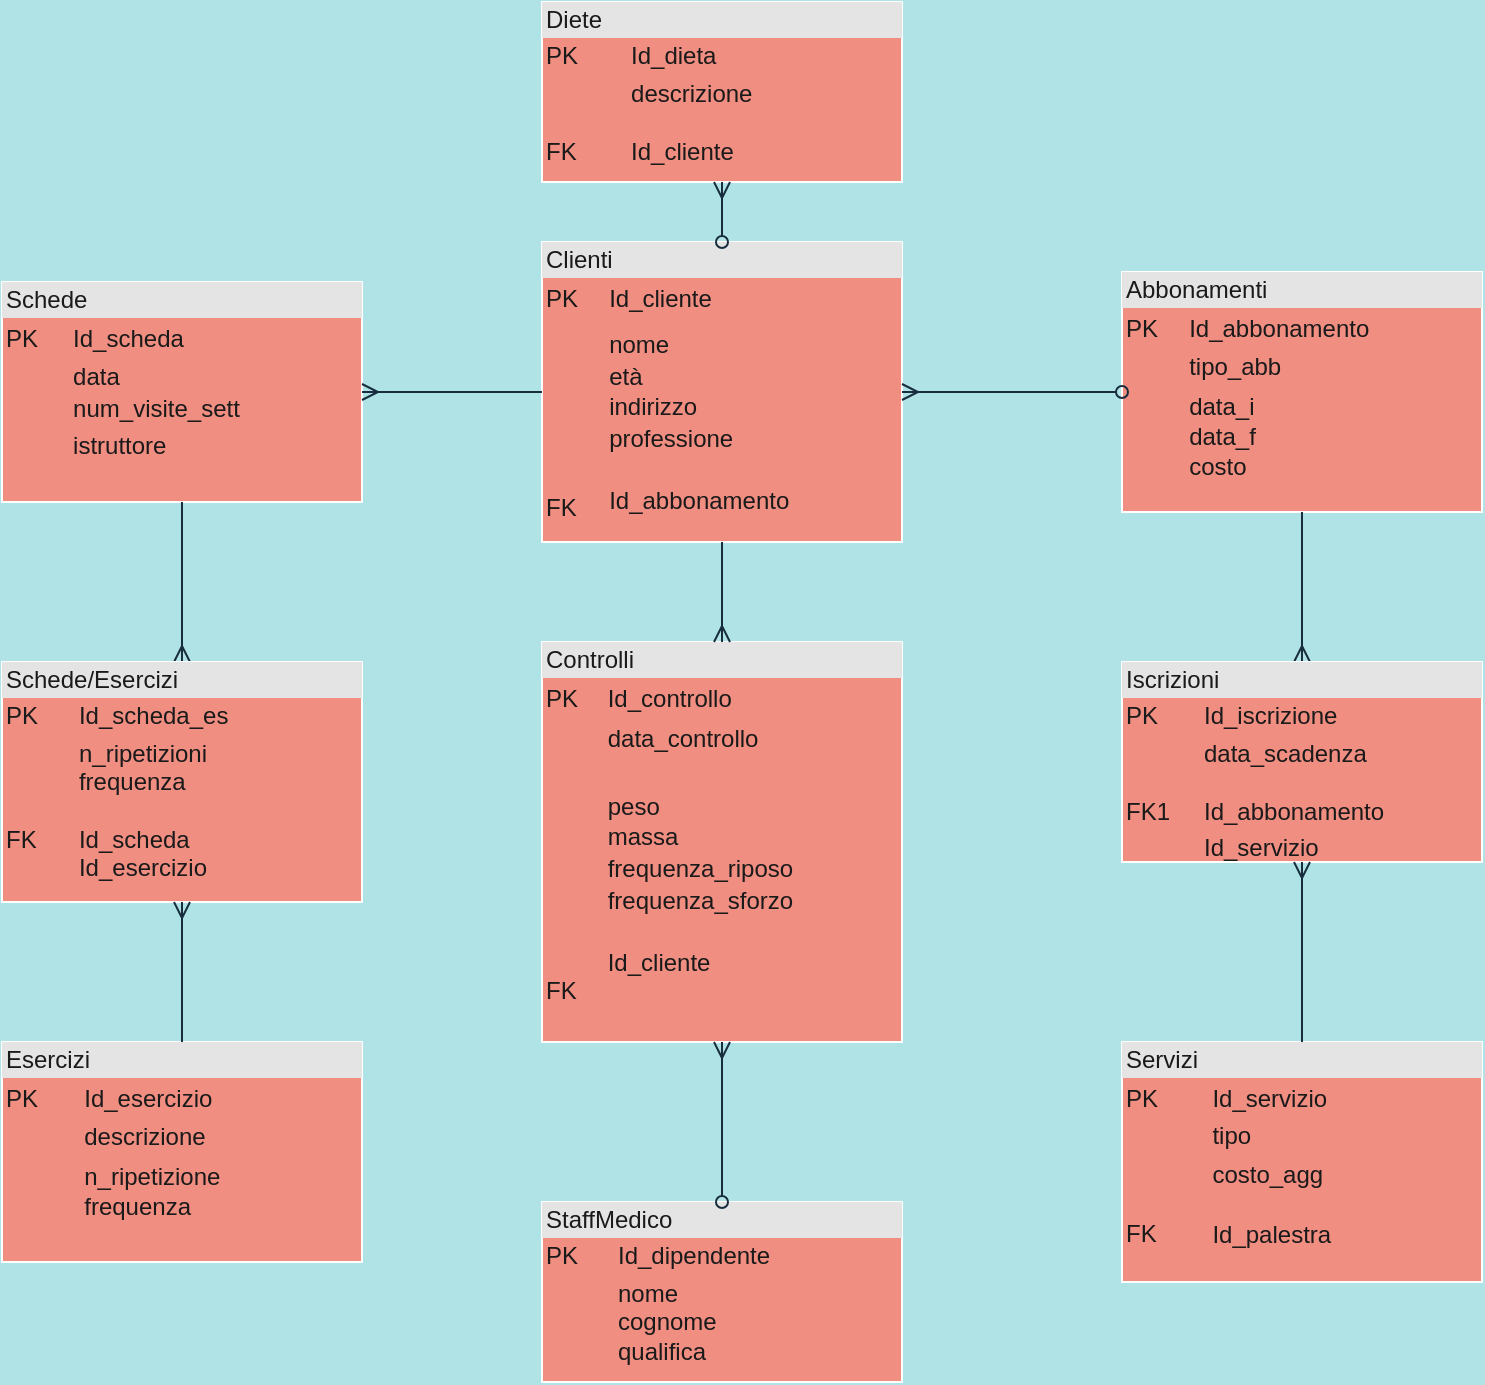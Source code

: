 <mxfile version="13.9.9" type="github">
  <diagram id="C5RBs43oDa-KdzZeNtuy" name="Page-1">
    <mxGraphModel dx="868" dy="482" grid="1" gridSize="10" guides="1" tooltips="1" connect="1" arrows="1" fold="1" page="1" pageScale="1" pageWidth="827" pageHeight="1169" background="#B0E3E6" math="0" shadow="0">
      <root>
        <mxCell id="WIyWlLk6GJQsqaUBKTNV-0" />
        <mxCell id="WIyWlLk6GJQsqaUBKTNV-1" parent="WIyWlLk6GJQsqaUBKTNV-0" />
        <mxCell id="TPPZ4ytIo-6wlLXPTcRX-0" value="&lt;div style=&quot;box-sizing: border-box ; width: 100% ; background: #e4e4e4 ; padding: 2px&quot;&gt;&lt;font style=&quot;vertical-align: inherit&quot;&gt;&lt;font style=&quot;vertical-align: inherit&quot;&gt;&lt;font style=&quot;vertical-align: inherit&quot;&gt;&lt;font style=&quot;vertical-align: inherit&quot;&gt;&lt;font style=&quot;vertical-align: inherit&quot;&gt;&lt;font style=&quot;vertical-align: inherit&quot;&gt;Clienti&lt;/font&gt;&lt;/font&gt;&lt;/font&gt;&lt;/font&gt;&lt;/font&gt;&lt;/font&gt;&lt;/div&gt;&lt;table style=&quot;width: 100% ; font-size: 1em&quot; cellpadding=&quot;2&quot; cellspacing=&quot;0&quot;&gt;&lt;tbody&gt;&lt;tr&gt;&lt;td&gt;&lt;font style=&quot;vertical-align: inherit&quot;&gt;&lt;font style=&quot;vertical-align: inherit&quot;&gt;&lt;font style=&quot;vertical-align: inherit&quot;&gt;&lt;font style=&quot;vertical-align: inherit&quot;&gt;&lt;font style=&quot;vertical-align: inherit&quot;&gt;&lt;font style=&quot;vertical-align: inherit&quot;&gt;PK&lt;/font&gt;&lt;/font&gt;&lt;/font&gt;&lt;/font&gt;&lt;/font&gt;&lt;/font&gt;&lt;/td&gt;&lt;td&gt;&lt;font style=&quot;vertical-align: inherit&quot;&gt;&lt;font style=&quot;vertical-align: inherit&quot;&gt;&lt;font style=&quot;vertical-align: inherit&quot;&gt;&lt;font style=&quot;vertical-align: inherit&quot;&gt;Id_cliente&lt;/font&gt;&lt;/font&gt;&lt;/font&gt;&lt;/font&gt;&lt;/td&gt;&lt;/tr&gt;&lt;tr&gt;&lt;td&gt;&lt;br&gt;&lt;br&gt;&lt;br&gt;&lt;br&gt;&lt;br&gt;&lt;br&gt;FK&lt;/td&gt;&lt;td&gt;&lt;font style=&quot;vertical-align: inherit&quot;&gt;&lt;font style=&quot;vertical-align: inherit&quot;&gt;&lt;font style=&quot;vertical-align: inherit&quot;&gt;&lt;font style=&quot;vertical-align: inherit&quot;&gt;nome &lt;/font&gt;&lt;/font&gt;&lt;br&gt;&lt;font style=&quot;vertical-align: inherit&quot;&gt;&lt;font style=&quot;vertical-align: inherit&quot;&gt;età &lt;/font&gt;&lt;/font&gt;&lt;br&gt;&lt;font style=&quot;vertical-align: inherit&quot;&gt;&lt;font style=&quot;vertical-align: inherit&quot;&gt;indirizzo &lt;/font&gt;&lt;/font&gt;&lt;br&gt;&lt;font style=&quot;vertical-align: inherit&quot;&gt;&lt;font style=&quot;vertical-align: inherit&quot;&gt;professione&lt;br&gt;&lt;br&gt;Id_abbonamento&lt;/font&gt;&lt;/font&gt;&lt;/font&gt;&lt;/font&gt;&lt;/td&gt;&lt;/tr&gt;&lt;tr&gt;&lt;td&gt;&lt;/td&gt;&lt;td&gt;&lt;br&gt;&lt;/td&gt;&lt;/tr&gt;&lt;/tbody&gt;&lt;/table&gt;" style="verticalAlign=top;align=left;overflow=fill;html=1;fillColor=#F08E81;strokeColor=#FFFFFF;fontColor=#1A1A1A;" parent="WIyWlLk6GJQsqaUBKTNV-1" vertex="1">
          <mxGeometry x="280" y="140" width="180" height="150" as="geometry" />
        </mxCell>
        <mxCell id="TPPZ4ytIo-6wlLXPTcRX-1" value="&lt;div style=&quot;box-sizing: border-box ; width: 100% ; background: #e4e4e4 ; padding: 2px&quot;&gt;&lt;font style=&quot;vertical-align: inherit&quot;&gt;&lt;font style=&quot;vertical-align: inherit&quot;&gt;&lt;font style=&quot;vertical-align: inherit&quot;&gt;&lt;font style=&quot;vertical-align: inherit&quot;&gt;Schede&lt;/font&gt;&lt;/font&gt;&lt;/font&gt;&lt;/font&gt;&lt;/div&gt;&lt;table style=&quot;width: 100% ; font-size: 1em&quot; cellpadding=&quot;2&quot; cellspacing=&quot;0&quot;&gt;&lt;tbody&gt;&lt;tr&gt;&lt;td&gt;&lt;font style=&quot;vertical-align: inherit&quot;&gt;&lt;font style=&quot;vertical-align: inherit&quot;&gt;&lt;font style=&quot;vertical-align: inherit&quot;&gt;&lt;font style=&quot;vertical-align: inherit&quot;&gt;PK&lt;/font&gt;&lt;/font&gt;&lt;/font&gt;&lt;/font&gt;&lt;/td&gt;&lt;td&gt;&lt;font style=&quot;vertical-align: inherit&quot;&gt;&lt;font style=&quot;vertical-align: inherit&quot;&gt;Id_scheda&lt;/font&gt;&lt;/font&gt;&lt;/td&gt;&lt;/tr&gt;&lt;tr&gt;&lt;td&gt;&lt;br&gt;&lt;/td&gt;&lt;td&gt;&lt;font style=&quot;vertical-align: inherit&quot;&gt;&lt;font style=&quot;vertical-align: inherit&quot;&gt;data&lt;br&gt;num_visite_sett&lt;/font&gt;&lt;/font&gt;&lt;/td&gt;&lt;/tr&gt;&lt;tr&gt;&lt;td&gt;&lt;/td&gt;&lt;td&gt;istruttore&lt;/td&gt;&lt;/tr&gt;&lt;/tbody&gt;&lt;/table&gt;" style="verticalAlign=top;align=left;overflow=fill;html=1;fillColor=#F08E81;strokeColor=#FFFFFF;fontColor=#1A1A1A;" parent="WIyWlLk6GJQsqaUBKTNV-1" vertex="1">
          <mxGeometry x="10" y="160" width="180" height="110" as="geometry" />
        </mxCell>
        <mxCell id="TPPZ4ytIo-6wlLXPTcRX-2" value="&lt;div style=&quot;box-sizing: border-box ; width: 100% ; background: #e4e4e4 ; padding: 2px&quot;&gt;&lt;font style=&quot;vertical-align: inherit&quot;&gt;&lt;font style=&quot;vertical-align: inherit&quot;&gt;&lt;font style=&quot;vertical-align: inherit&quot;&gt;&lt;font style=&quot;vertical-align: inherit&quot;&gt;Abbonamenti&lt;/font&gt;&lt;/font&gt;&lt;/font&gt;&lt;/font&gt;&lt;/div&gt;&lt;table style=&quot;width: 100% ; font-size: 1em&quot; cellpadding=&quot;2&quot; cellspacing=&quot;0&quot;&gt;&lt;tbody&gt;&lt;tr&gt;&lt;td&gt;&lt;font style=&quot;vertical-align: inherit&quot;&gt;&lt;font style=&quot;vertical-align: inherit&quot;&gt;&lt;font style=&quot;vertical-align: inherit&quot;&gt;&lt;font style=&quot;vertical-align: inherit&quot;&gt;PK&lt;/font&gt;&lt;/font&gt;&lt;/font&gt;&lt;/font&gt;&lt;/td&gt;&lt;td&gt;&lt;font style=&quot;vertical-align: inherit&quot;&gt;&lt;font style=&quot;vertical-align: inherit&quot;&gt;Id_abbonamento&lt;/font&gt;&lt;/font&gt;&lt;/td&gt;&lt;/tr&gt;&lt;tr&gt;&lt;td&gt;&lt;br&gt;&lt;/td&gt;&lt;td&gt;&lt;font style=&quot;vertical-align: inherit&quot;&gt;&lt;font style=&quot;vertical-align: inherit&quot;&gt;tipo_abb&lt;/font&gt;&lt;/font&gt;&lt;/td&gt;&lt;/tr&gt;&lt;tr&gt;&lt;td&gt;&lt;/td&gt;&lt;td&gt;&lt;font style=&quot;vertical-align: inherit&quot;&gt;&lt;font style=&quot;vertical-align: inherit&quot;&gt;data_i&lt;br&gt;data_f&lt;br&gt;costo&lt;/font&gt;&lt;/font&gt;&lt;/td&gt;&lt;/tr&gt;&lt;/tbody&gt;&lt;/table&gt;" style="verticalAlign=top;align=left;overflow=fill;html=1;fillColor=#F08E81;strokeColor=#FFFFFF;fontColor=#1A1A1A;" parent="WIyWlLk6GJQsqaUBKTNV-1" vertex="1">
          <mxGeometry x="570" y="155" width="180" height="120" as="geometry" />
        </mxCell>
        <mxCell id="TPPZ4ytIo-6wlLXPTcRX-3" value="&lt;div style=&quot;box-sizing: border-box ; width: 100% ; background: #e4e4e4 ; padding: 2px&quot;&gt;&lt;font style=&quot;vertical-align: inherit&quot;&gt;&lt;font style=&quot;vertical-align: inherit&quot;&gt;&lt;font style=&quot;vertical-align: inherit&quot;&gt;&lt;font style=&quot;vertical-align: inherit&quot;&gt;Esercizi&lt;/font&gt;&lt;/font&gt;&lt;/font&gt;&lt;/font&gt;&lt;/div&gt;&lt;table style=&quot;width: 100% ; font-size: 1em&quot; cellpadding=&quot;2&quot; cellspacing=&quot;0&quot;&gt;&lt;tbody&gt;&lt;tr&gt;&lt;td&gt;&lt;font style=&quot;vertical-align: inherit&quot;&gt;&lt;font style=&quot;vertical-align: inherit&quot;&gt;&lt;font style=&quot;vertical-align: inherit&quot;&gt;&lt;font style=&quot;vertical-align: inherit&quot;&gt;PK&lt;/font&gt;&lt;/font&gt;&lt;/font&gt;&lt;/font&gt;&lt;/td&gt;&lt;td&gt;&lt;font style=&quot;vertical-align: inherit&quot;&gt;&lt;font style=&quot;vertical-align: inherit&quot;&gt;Id_esercizio&lt;/font&gt;&lt;/font&gt;&lt;/td&gt;&lt;/tr&gt;&lt;tr&gt;&lt;td&gt;&lt;br&gt;&lt;/td&gt;&lt;td&gt;&lt;font style=&quot;vertical-align: inherit&quot;&gt;&lt;font style=&quot;vertical-align: inherit&quot;&gt;descrizione&lt;/font&gt;&lt;/font&gt;&lt;/td&gt;&lt;/tr&gt;&lt;tr&gt;&lt;td&gt;&lt;/td&gt;&lt;td&gt;&lt;font style=&quot;vertical-align: inherit&quot;&gt;&lt;font style=&quot;vertical-align: inherit&quot;&gt;n_ripetizione&lt;br&gt;frequenza&lt;/font&gt;&lt;/font&gt;&lt;/td&gt;&lt;/tr&gt;&lt;/tbody&gt;&lt;/table&gt;" style="verticalAlign=top;align=left;overflow=fill;html=1;fillColor=#F08E81;strokeColor=#FFFFFF;fontColor=#1A1A1A;" parent="WIyWlLk6GJQsqaUBKTNV-1" vertex="1">
          <mxGeometry x="10" y="540" width="180" height="110" as="geometry" />
        </mxCell>
        <mxCell id="TPPZ4ytIo-6wlLXPTcRX-4" value="&lt;div style=&quot;box-sizing: border-box ; width: 100% ; background: #e4e4e4 ; padding: 2px&quot;&gt;&lt;font style=&quot;vertical-align: inherit&quot;&gt;&lt;font style=&quot;vertical-align: inherit&quot;&gt;&lt;font style=&quot;vertical-align: inherit&quot;&gt;&lt;font style=&quot;vertical-align: inherit&quot;&gt;&lt;font style=&quot;vertical-align: inherit&quot;&gt;&lt;font style=&quot;vertical-align: inherit&quot;&gt;&lt;font style=&quot;vertical-align: inherit&quot;&gt;&lt;font style=&quot;vertical-align: inherit&quot;&gt;&lt;font style=&quot;vertical-align: inherit&quot;&gt;&lt;font style=&quot;vertical-align: inherit&quot;&gt;Controlli&lt;/font&gt;&lt;/font&gt;&lt;/font&gt;&lt;/font&gt;&lt;/font&gt;&lt;/font&gt;&lt;/font&gt;&lt;/font&gt;&lt;/font&gt;&lt;/font&gt;&lt;/div&gt;&lt;table style=&quot;width: 100% ; font-size: 1em&quot; cellpadding=&quot;2&quot; cellspacing=&quot;0&quot;&gt;&lt;tbody&gt;&lt;tr&gt;&lt;td&gt;&lt;font style=&quot;vertical-align: inherit&quot;&gt;&lt;font style=&quot;vertical-align: inherit&quot;&gt;&lt;font style=&quot;vertical-align: inherit&quot;&gt;&lt;font style=&quot;vertical-align: inherit&quot;&gt;&lt;font style=&quot;vertical-align: inherit&quot;&gt;&lt;font style=&quot;vertical-align: inherit&quot;&gt;&lt;font style=&quot;vertical-align: inherit&quot;&gt;&lt;font style=&quot;vertical-align: inherit&quot;&gt;&lt;font style=&quot;vertical-align: inherit&quot;&gt;&lt;font style=&quot;vertical-align: inherit&quot;&gt;&lt;font style=&quot;vertical-align: inherit&quot;&gt;&lt;font style=&quot;vertical-align: inherit&quot;&gt;PK&lt;/font&gt;&lt;/font&gt;&lt;/font&gt;&lt;/font&gt;&lt;/font&gt;&lt;/font&gt;&lt;/font&gt;&lt;/font&gt;&lt;/font&gt;&lt;/font&gt;&lt;/font&gt;&lt;/font&gt;&lt;/td&gt;&lt;td&gt;&lt;font style=&quot;vertical-align: inherit&quot;&gt;&lt;font style=&quot;vertical-align: inherit&quot;&gt;&lt;font style=&quot;vertical-align: inherit&quot;&gt;&lt;font style=&quot;vertical-align: inherit&quot;&gt;&lt;font style=&quot;vertical-align: inherit&quot;&gt;&lt;font style=&quot;vertical-align: inherit&quot;&gt;&lt;font style=&quot;vertical-align: inherit&quot;&gt;&lt;font style=&quot;vertical-align: inherit&quot;&gt;&lt;font style=&quot;vertical-align: inherit&quot;&gt;&lt;font style=&quot;vertical-align: inherit&quot;&gt;&lt;font style=&quot;vertical-align: inherit&quot;&gt;&lt;font style=&quot;vertical-align: inherit&quot;&gt;Id_controllo&lt;/font&gt;&lt;/font&gt;&lt;/font&gt;&lt;/font&gt;&lt;/font&gt;&lt;/font&gt;&lt;/font&gt;&lt;/font&gt;&lt;/font&gt;&lt;/font&gt;&lt;/font&gt;&lt;/font&gt;&lt;/td&gt;&lt;/tr&gt;&lt;tr&gt;&lt;td&gt;&lt;br&gt;&lt;/td&gt;&lt;td&gt;&lt;font style=&quot;vertical-align: inherit&quot;&gt;&lt;font style=&quot;vertical-align: inherit&quot;&gt;&lt;font style=&quot;vertical-align: inherit&quot;&gt;&lt;font style=&quot;vertical-align: inherit&quot;&gt;&lt;font style=&quot;vertical-align: inherit&quot;&gt;&lt;font style=&quot;vertical-align: inherit&quot;&gt;&lt;font style=&quot;vertical-align: inherit&quot;&gt;&lt;font style=&quot;vertical-align: inherit&quot;&gt;data_controllo&lt;/font&gt;&lt;/font&gt;&lt;/font&gt;&lt;/font&gt;&lt;/font&gt;&lt;/font&gt;&lt;/font&gt;&lt;/font&gt;&lt;/td&gt;&lt;/tr&gt;&lt;tr&gt;&lt;td&gt;&lt;font style=&quot;vertical-align: inherit&quot;&gt;&lt;font style=&quot;vertical-align: inherit&quot;&gt;&lt;br&gt;&lt;br&gt;&lt;br&gt;&lt;br&gt;&lt;br&gt;&lt;br&gt;&lt;br&gt;FK&lt;/font&gt;&lt;/font&gt;&lt;/td&gt;&lt;td&gt;&lt;font style=&quot;vertical-align: inherit&quot;&gt;&lt;font style=&quot;vertical-align: inherit&quot;&gt;&lt;font style=&quot;vertical-align: inherit&quot;&gt;&lt;font style=&quot;vertical-align: inherit&quot;&gt;&lt;font style=&quot;vertical-align: inherit&quot;&gt;&lt;font style=&quot;vertical-align: inherit&quot;&gt;&lt;font style=&quot;vertical-align: inherit&quot;&gt;&lt;font style=&quot;vertical-align: inherit&quot;&gt;peso &lt;/font&gt;&lt;/font&gt;&lt;/font&gt;&lt;/font&gt;&lt;/font&gt;&lt;/font&gt;&lt;br&gt;&lt;font style=&quot;vertical-align: inherit&quot;&gt;&lt;font style=&quot;vertical-align: inherit&quot;&gt;&lt;font style=&quot;vertical-align: inherit&quot;&gt;&lt;font style=&quot;vertical-align: inherit&quot;&gt;&lt;font style=&quot;vertical-align: inherit&quot;&gt;&lt;font style=&quot;vertical-align: inherit&quot;&gt;massa &lt;/font&gt;&lt;/font&gt;&lt;/font&gt;&lt;/font&gt;&lt;/font&gt;&lt;/font&gt;&lt;br&gt;&lt;font style=&quot;vertical-align: inherit&quot;&gt;&lt;font style=&quot;vertical-align: inherit&quot;&gt;&lt;font style=&quot;vertical-align: inherit&quot;&gt;&lt;font style=&quot;vertical-align: inherit&quot;&gt;&lt;font style=&quot;vertical-align: inherit&quot;&gt;&lt;font style=&quot;vertical-align: inherit&quot;&gt;frequenza_riposo &lt;/font&gt;&lt;/font&gt;&lt;/font&gt;&lt;/font&gt;&lt;/font&gt;&lt;/font&gt;&lt;br&gt;&lt;font style=&quot;vertical-align: inherit&quot;&gt;&lt;font style=&quot;vertical-align: inherit&quot;&gt;&lt;font style=&quot;vertical-align: inherit&quot;&gt;&lt;font style=&quot;vertical-align: inherit&quot;&gt;&lt;font style=&quot;vertical-align: inherit&quot;&gt;&lt;font style=&quot;vertical-align: inherit&quot;&gt;frequenza_sforzo &lt;/font&gt;&lt;/font&gt;&lt;/font&gt;&lt;/font&gt;&lt;br&gt;&lt;font style=&quot;vertical-align: inherit&quot;&gt;&lt;font style=&quot;vertical-align: inherit&quot;&gt;&lt;font style=&quot;vertical-align: inherit&quot;&gt;&lt;font style=&quot;vertical-align: inherit&quot;&gt;&lt;br&gt;Id_cliente&lt;/font&gt;&lt;/font&gt;&lt;/font&gt;&lt;/font&gt;&lt;/font&gt;&lt;/font&gt;&lt;/font&gt;&lt;/font&gt;&lt;/td&gt;&lt;/tr&gt;&lt;/tbody&gt;&lt;/table&gt;" style="verticalAlign=top;align=left;overflow=fill;html=1;fillColor=#F08E81;strokeColor=#FFFFFF;fontColor=#1A1A1A;" parent="WIyWlLk6GJQsqaUBKTNV-1" vertex="1">
          <mxGeometry x="280" y="340" width="180" height="200" as="geometry" />
        </mxCell>
        <mxCell id="TPPZ4ytIo-6wlLXPTcRX-5" value="&lt;div style=&quot;box-sizing: border-box ; width: 100% ; background: #e4e4e4 ; padding: 2px&quot;&gt;&lt;font style=&quot;vertical-align: inherit&quot;&gt;&lt;font style=&quot;vertical-align: inherit&quot;&gt;&lt;font style=&quot;vertical-align: inherit&quot;&gt;&lt;font style=&quot;vertical-align: inherit&quot;&gt;Servizi&lt;/font&gt;&lt;/font&gt;&lt;/font&gt;&lt;/font&gt;&lt;/div&gt;&lt;table style=&quot;width: 100% ; font-size: 1em&quot; cellpadding=&quot;2&quot; cellspacing=&quot;0&quot;&gt;&lt;tbody&gt;&lt;tr&gt;&lt;td&gt;&lt;font style=&quot;vertical-align: inherit&quot;&gt;&lt;font style=&quot;vertical-align: inherit&quot;&gt;&lt;font style=&quot;vertical-align: inherit&quot;&gt;&lt;font style=&quot;vertical-align: inherit&quot;&gt;PK&lt;/font&gt;&lt;/font&gt;&lt;/font&gt;&lt;/font&gt;&lt;/td&gt;&lt;td&gt;&lt;font style=&quot;vertical-align: inherit&quot;&gt;&lt;font style=&quot;vertical-align: inherit&quot;&gt;Id_servizio&lt;/font&gt;&lt;/font&gt;&lt;/td&gt;&lt;/tr&gt;&lt;tr&gt;&lt;td&gt;&lt;br&gt;&lt;/td&gt;&lt;td&gt;tipo&lt;/td&gt;&lt;/tr&gt;&lt;tr&gt;&lt;td&gt;&lt;br&gt;&lt;br&gt;FK&lt;/td&gt;&lt;td&gt;&lt;font style=&quot;vertical-align: inherit&quot;&gt;&lt;font style=&quot;vertical-align: inherit&quot;&gt;costo_agg&lt;br&gt;&lt;br&gt;Id_palestra&lt;/font&gt;&lt;/font&gt;&lt;/td&gt;&lt;/tr&gt;&lt;/tbody&gt;&lt;/table&gt;" style="verticalAlign=top;align=left;overflow=fill;html=1;fillColor=#F08E81;strokeColor=#FFFFFF;fontColor=#1A1A1A;" parent="WIyWlLk6GJQsqaUBKTNV-1" vertex="1">
          <mxGeometry x="570" y="540" width="180" height="120" as="geometry" />
        </mxCell>
        <mxCell id="TPPZ4ytIo-6wlLXPTcRX-6" value="" style="endArrow=oval;html=1;entryX=0;entryY=0.5;entryDx=0;entryDy=0;startArrow=ERmany;startFill=0;strokeColor=#182E3E;fontColor=#1A1A1A;exitX=1;exitY=0.5;exitDx=0;exitDy=0;labelBackgroundColor=#B0E3E6;endFill=0;" parent="WIyWlLk6GJQsqaUBKTNV-1" source="TPPZ4ytIo-6wlLXPTcRX-0" target="TPPZ4ytIo-6wlLXPTcRX-2" edge="1">
          <mxGeometry width="50" height="50" relative="1" as="geometry">
            <mxPoint x="520" y="200" as="sourcePoint" />
            <mxPoint x="420" y="230" as="targetPoint" />
          </mxGeometry>
        </mxCell>
        <mxCell id="TPPZ4ytIo-6wlLXPTcRX-8" value="" style="endArrow=none;html=1;exitX=1;exitY=0.5;exitDx=0;exitDy=0;strokeColor=#182E3E;fontColor=#1A1A1A;startArrow=ERmany;startFill=0;entryX=0;entryY=0.5;entryDx=0;entryDy=0;labelBackgroundColor=#B0E3E6;" parent="WIyWlLk6GJQsqaUBKTNV-1" source="TPPZ4ytIo-6wlLXPTcRX-1" target="TPPZ4ytIo-6wlLXPTcRX-0" edge="1">
          <mxGeometry width="50" height="50" relative="1" as="geometry">
            <mxPoint x="370" y="280" as="sourcePoint" />
            <mxPoint x="230" y="120" as="targetPoint" />
          </mxGeometry>
        </mxCell>
        <mxCell id="TPPZ4ytIo-6wlLXPTcRX-9" value="" style="endArrow=none;html=1;entryX=0.5;entryY=1;entryDx=0;entryDy=0;exitX=0.5;exitY=0;exitDx=0;exitDy=0;startArrow=ERmany;startFill=0;strokeColor=#182E3E;fontColor=#1A1A1A;labelBackgroundColor=#B0E3E6;" parent="WIyWlLk6GJQsqaUBKTNV-1" source="TPPZ4ytIo-6wlLXPTcRX-4" target="TPPZ4ytIo-6wlLXPTcRX-0" edge="1">
          <mxGeometry width="50" height="50" relative="1" as="geometry">
            <mxPoint x="370" y="280" as="sourcePoint" />
            <mxPoint x="420" y="230" as="targetPoint" />
          </mxGeometry>
        </mxCell>
        <mxCell id="TPPZ4ytIo-6wlLXPTcRX-12" value="" style="endArrow=none;html=1;entryX=0.5;entryY=1;entryDx=0;entryDy=0;startArrow=ERmany;startFill=0;strokeColor=#182E3E;fontColor=#1A1A1A;labelBackgroundColor=#B0E3E6;exitX=0.5;exitY=0;exitDx=0;exitDy=0;" parent="WIyWlLk6GJQsqaUBKTNV-1" source="YO35MdbGtdky7CUOTiEG-0" target="TPPZ4ytIo-6wlLXPTcRX-2" edge="1">
          <mxGeometry width="50" height="50" relative="1" as="geometry">
            <mxPoint x="660" y="180" as="sourcePoint" />
            <mxPoint x="660" y="260" as="targetPoint" />
            <Array as="points" />
          </mxGeometry>
        </mxCell>
        <mxCell id="TPPZ4ytIo-6wlLXPTcRX-13" value="" style="endArrow=none;html=1;entryX=0.5;entryY=1;entryDx=0;entryDy=0;startArrow=ERmany;startFill=0;fontColor=#1A1A1A;exitX=0.5;exitY=0;exitDx=0;exitDy=0;strokeColor=#182E3E;labelBackgroundColor=#B0E3E6;" parent="WIyWlLk6GJQsqaUBKTNV-1" source="vuvCwdJZB9jEkdm7Z718-1" target="TPPZ4ytIo-6wlLXPTcRX-1" edge="1">
          <mxGeometry width="50" height="50" relative="1" as="geometry">
            <mxPoint x="100" y="160" as="sourcePoint" />
            <mxPoint x="420" y="230" as="targetPoint" />
          </mxGeometry>
        </mxCell>
        <mxCell id="vuvCwdJZB9jEkdm7Z718-1" value="&lt;div style=&quot;box-sizing: border-box ; width: 100% ; background: #e4e4e4 ; padding: 2px&quot;&gt;Schede/Esercizi&lt;/div&gt;&lt;table style=&quot;width: 100% ; font-size: 1em&quot; cellpadding=&quot;2&quot; cellspacing=&quot;0&quot;&gt;&lt;tbody&gt;&lt;tr&gt;&lt;td&gt;PK&lt;/td&gt;&lt;td&gt;Id_scheda_es&lt;br&gt;&lt;/td&gt;&lt;/tr&gt;&lt;tr&gt;&lt;td&gt;&lt;br&gt;&lt;br&gt;FK&lt;/td&gt;&lt;td&gt;n_ripetizioni&lt;br&gt;frequenza&lt;br&gt;&lt;br&gt;Id_scheda&lt;br&gt;Id_esercizio&lt;/td&gt;&lt;/tr&gt;&lt;/tbody&gt;&lt;/table&gt;" style="verticalAlign=top;align=left;overflow=fill;html=1;fillColor=#F08E81;strokeColor=#FFFFFF;fontColor=#1A1A1A;" parent="WIyWlLk6GJQsqaUBKTNV-1" vertex="1">
          <mxGeometry x="10" y="350" width="180" height="120" as="geometry" />
        </mxCell>
        <mxCell id="vuvCwdJZB9jEkdm7Z718-3" value="" style="endArrow=none;html=1;entryX=0.5;entryY=0;entryDx=0;entryDy=0;startArrow=ERmany;startFill=0;fontColor=#1A1A1A;strokeColor=#182E3E;labelBackgroundColor=#B0E3E6;" parent="WIyWlLk6GJQsqaUBKTNV-1" target="TPPZ4ytIo-6wlLXPTcRX-3" edge="1">
          <mxGeometry width="50" height="50" relative="1" as="geometry">
            <mxPoint x="100" y="470" as="sourcePoint" />
            <mxPoint x="110" y="245" as="targetPoint" />
          </mxGeometry>
        </mxCell>
        <mxCell id="YO35MdbGtdky7CUOTiEG-0" value="&lt;div style=&quot;box-sizing: border-box ; width: 100% ; background: #e4e4e4 ; padding: 2px&quot;&gt;Iscrizioni&lt;/div&gt;&lt;table style=&quot;width: 100% ; font-size: 1em&quot; cellpadding=&quot;2&quot; cellspacing=&quot;0&quot;&gt;&lt;tbody&gt;&lt;tr&gt;&lt;td&gt;PK&lt;/td&gt;&lt;td&gt;Id_iscrizione&lt;br&gt;&lt;/td&gt;&lt;/tr&gt;&lt;tr&gt;&lt;td&gt;&lt;br&gt;&lt;br&gt;FK1&lt;/td&gt;&lt;td&gt;data_scadenza&lt;br&gt;&lt;br&gt;Id_abbonamento&lt;/td&gt;&lt;/tr&gt;&lt;tr&gt;&lt;td&gt;&lt;/td&gt;&lt;td&gt;Id_servizio&lt;/td&gt;&lt;/tr&gt;&lt;/tbody&gt;&lt;/table&gt;" style="verticalAlign=top;align=left;overflow=fill;html=1;fillColor=#F08E81;strokeColor=#FFFFFF;fontColor=#1A1A1A;" vertex="1" parent="WIyWlLk6GJQsqaUBKTNV-1">
          <mxGeometry x="570" y="350" width="180" height="100" as="geometry" />
        </mxCell>
        <mxCell id="YO35MdbGtdky7CUOTiEG-1" value="" style="endArrow=none;html=1;startArrow=ERmany;startFill=0;exitX=0.5;exitY=1;exitDx=0;exitDy=0;entryX=0.5;entryY=0;entryDx=0;entryDy=0;strokeColor=#182E3E;fontColor=#1A1A1A;labelBackgroundColor=#B0E3E6;" edge="1" parent="WIyWlLk6GJQsqaUBKTNV-1" source="YO35MdbGtdky7CUOTiEG-0" target="TPPZ4ytIo-6wlLXPTcRX-5">
          <mxGeometry width="50" height="50" relative="1" as="geometry">
            <mxPoint x="540" y="270" as="sourcePoint" />
            <mxPoint x="590" y="220" as="targetPoint" />
          </mxGeometry>
        </mxCell>
        <mxCell id="YO35MdbGtdky7CUOTiEG-2" value="&lt;div style=&quot;box-sizing: border-box ; width: 100% ; background: #e4e4e4 ; padding: 2px&quot;&gt;StaffMedico&lt;/div&gt;&lt;table style=&quot;width: 100% ; font-size: 1em&quot; cellpadding=&quot;2&quot; cellspacing=&quot;0&quot;&gt;&lt;tbody&gt;&lt;tr&gt;&lt;td&gt;PK&lt;/td&gt;&lt;td&gt;Id_dipendente&lt;/td&gt;&lt;/tr&gt;&lt;tr&gt;&lt;td&gt;&lt;br&gt;&lt;br&gt;&lt;br&gt;&lt;br&gt;&lt;/td&gt;&lt;td&gt;nome&lt;br&gt;cognome&lt;br&gt;qualifica&lt;br&gt;&lt;br&gt;&lt;br&gt;&lt;/td&gt;&lt;/tr&gt;&lt;tr&gt;&lt;td&gt;&lt;/td&gt;&lt;td&gt;&lt;br&gt;&lt;/td&gt;&lt;/tr&gt;&lt;/tbody&gt;&lt;/table&gt;" style="verticalAlign=top;align=left;overflow=fill;html=1;rounded=0;sketch=0;strokeColor=#FFFFFF;fillColor=#F08E81;fontColor=#1A1A1A;" vertex="1" parent="WIyWlLk6GJQsqaUBKTNV-1">
          <mxGeometry x="280" y="620" width="180" height="90" as="geometry" />
        </mxCell>
        <mxCell id="YO35MdbGtdky7CUOTiEG-3" value="" style="endArrow=oval;html=1;strokeColor=#182E3E;fontColor=#1A1A1A;exitX=0.5;exitY=1;exitDx=0;exitDy=0;startArrow=ERmany;startFill=0;endFill=0;entryX=0.5;entryY=0;entryDx=0;entryDy=0;" edge="1" parent="WIyWlLk6GJQsqaUBKTNV-1" source="TPPZ4ytIo-6wlLXPTcRX-4" target="YO35MdbGtdky7CUOTiEG-2">
          <mxGeometry width="50" height="50" relative="1" as="geometry">
            <mxPoint x="389" y="460" as="sourcePoint" />
            <mxPoint x="490" y="450" as="targetPoint" />
          </mxGeometry>
        </mxCell>
        <mxCell id="YO35MdbGtdky7CUOTiEG-4" value="&lt;div style=&quot;box-sizing: border-box ; width: 100% ; background: #e4e4e4 ; padding: 2px&quot;&gt;Diete&lt;/div&gt;&lt;table style=&quot;width: 100% ; font-size: 1em&quot; cellpadding=&quot;2&quot; cellspacing=&quot;0&quot;&gt;&lt;tbody&gt;&lt;tr&gt;&lt;td&gt;PK&lt;/td&gt;&lt;td&gt;Id_dieta&lt;/td&gt;&lt;/tr&gt;&lt;tr&gt;&lt;td&gt;&lt;br&gt;&lt;br&gt;FK&lt;/td&gt;&lt;td&gt;descrizione&lt;br&gt;&lt;br&gt;Id_cliente&lt;/td&gt;&lt;/tr&gt;&lt;tr&gt;&lt;td&gt;&lt;/td&gt;&lt;td&gt;&lt;br&gt;&lt;/td&gt;&lt;/tr&gt;&lt;/tbody&gt;&lt;/table&gt;" style="verticalAlign=top;align=left;overflow=fill;html=1;rounded=0;sketch=0;strokeColor=#FFFFFF;fillColor=#F08E81;fontColor=#1A1A1A;" vertex="1" parent="WIyWlLk6GJQsqaUBKTNV-1">
          <mxGeometry x="280" y="20" width="180" height="90" as="geometry" />
        </mxCell>
        <mxCell id="YO35MdbGtdky7CUOTiEG-5" value="" style="endArrow=ERmany;html=1;strokeColor=#182E3E;fontColor=#1A1A1A;exitX=0.5;exitY=0;exitDx=0;exitDy=0;entryX=0.5;entryY=1;entryDx=0;entryDy=0;startArrow=oval;startFill=0;endFill=0;" edge="1" parent="WIyWlLk6GJQsqaUBKTNV-1" source="TPPZ4ytIo-6wlLXPTcRX-0" target="YO35MdbGtdky7CUOTiEG-4">
          <mxGeometry width="50" height="50" relative="1" as="geometry">
            <mxPoint x="340" y="130" as="sourcePoint" />
            <mxPoint x="390" y="80" as="targetPoint" />
          </mxGeometry>
        </mxCell>
      </root>
    </mxGraphModel>
  </diagram>
</mxfile>
